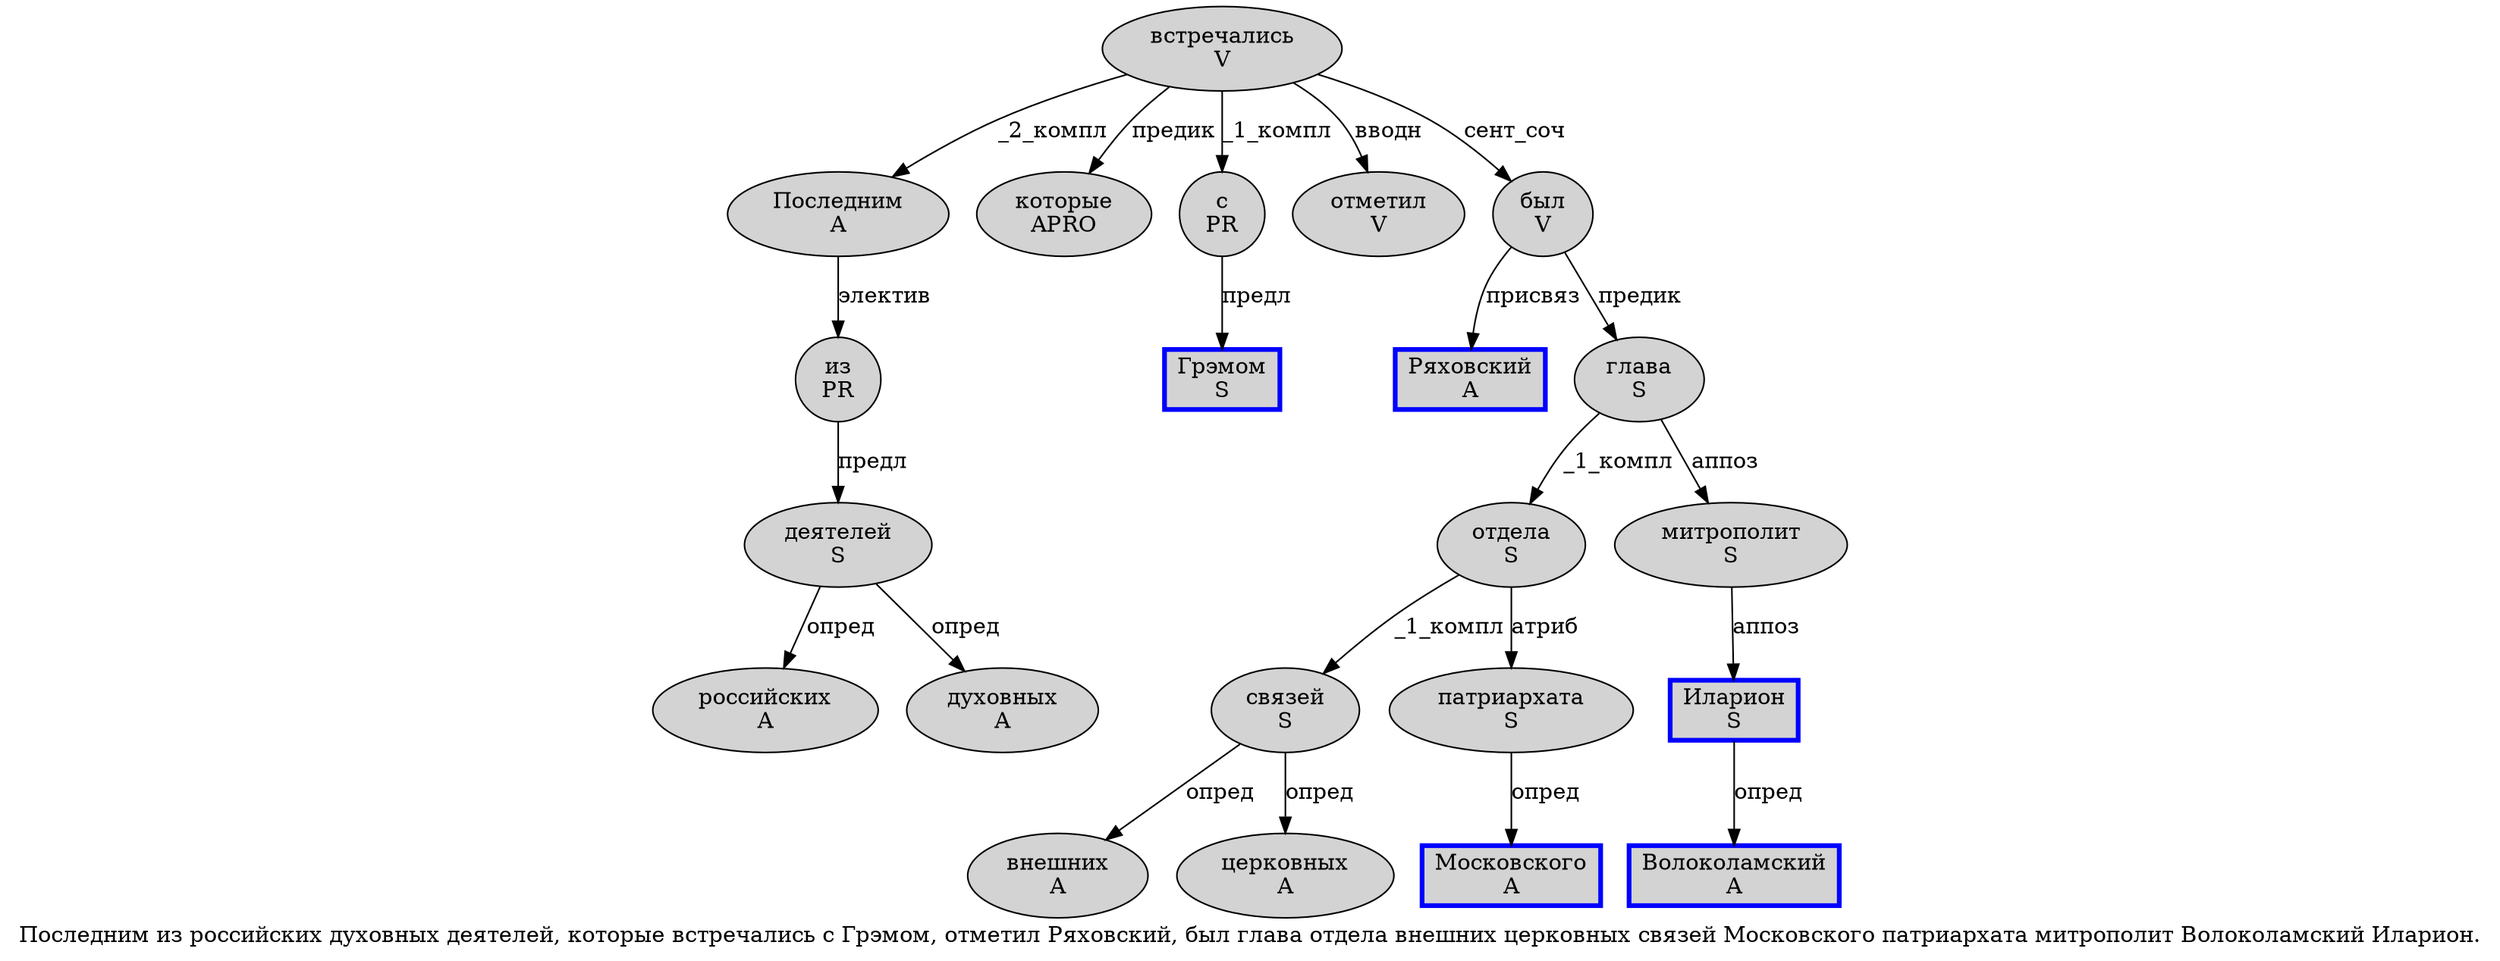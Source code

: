 digraph SENTENCE_137 {
	graph [label="Последним из российских духовных деятелей, которые встречались с Грэмом, отметил Ряховский, был глава отдела внешних церковных связей Московского патриархата митрополит Волоколамский Иларион."]
	node [style=filled]
		0 [label="Последним
A" color="" fillcolor=lightgray penwidth=1 shape=ellipse]
		1 [label="из
PR" color="" fillcolor=lightgray penwidth=1 shape=ellipse]
		2 [label="российских
A" color="" fillcolor=lightgray penwidth=1 shape=ellipse]
		3 [label="духовных
A" color="" fillcolor=lightgray penwidth=1 shape=ellipse]
		4 [label="деятелей
S" color="" fillcolor=lightgray penwidth=1 shape=ellipse]
		6 [label="которые
APRO" color="" fillcolor=lightgray penwidth=1 shape=ellipse]
		7 [label="встречались
V" color="" fillcolor=lightgray penwidth=1 shape=ellipse]
		8 [label="с
PR" color="" fillcolor=lightgray penwidth=1 shape=ellipse]
		9 [label="Грэмом
S" color=blue fillcolor=lightgray penwidth=3 shape=box]
		11 [label="отметил
V" color="" fillcolor=lightgray penwidth=1 shape=ellipse]
		12 [label="Ряховский
A" color=blue fillcolor=lightgray penwidth=3 shape=box]
		14 [label="был
V" color="" fillcolor=lightgray penwidth=1 shape=ellipse]
		15 [label="глава
S" color="" fillcolor=lightgray penwidth=1 shape=ellipse]
		16 [label="отдела
S" color="" fillcolor=lightgray penwidth=1 shape=ellipse]
		17 [label="внешних
A" color="" fillcolor=lightgray penwidth=1 shape=ellipse]
		18 [label="церковных
A" color="" fillcolor=lightgray penwidth=1 shape=ellipse]
		19 [label="связей
S" color="" fillcolor=lightgray penwidth=1 shape=ellipse]
		20 [label="Московского
A" color=blue fillcolor=lightgray penwidth=3 shape=box]
		21 [label="патриархата
S" color="" fillcolor=lightgray penwidth=1 shape=ellipse]
		22 [label="митрополит
S" color="" fillcolor=lightgray penwidth=1 shape=ellipse]
		23 [label="Волоколамский
A" color=blue fillcolor=lightgray penwidth=3 shape=box]
		24 [label="Иларион
S" color=blue fillcolor=lightgray penwidth=3 shape=box]
			15 -> 16 [label="_1_компл"]
			15 -> 22 [label="аппоз"]
			21 -> 20 [label="опред"]
			4 -> 2 [label="опред"]
			4 -> 3 [label="опред"]
			8 -> 9 [label="предл"]
			22 -> 24 [label="аппоз"]
			0 -> 1 [label="электив"]
			7 -> 0 [label="_2_компл"]
			7 -> 6 [label="предик"]
			7 -> 8 [label="_1_компл"]
			7 -> 11 [label="вводн"]
			7 -> 14 [label="сент_соч"]
			14 -> 12 [label="присвяз"]
			14 -> 15 [label="предик"]
			1 -> 4 [label="предл"]
			16 -> 19 [label="_1_компл"]
			16 -> 21 [label="атриб"]
			19 -> 17 [label="опред"]
			19 -> 18 [label="опред"]
			24 -> 23 [label="опред"]
}
